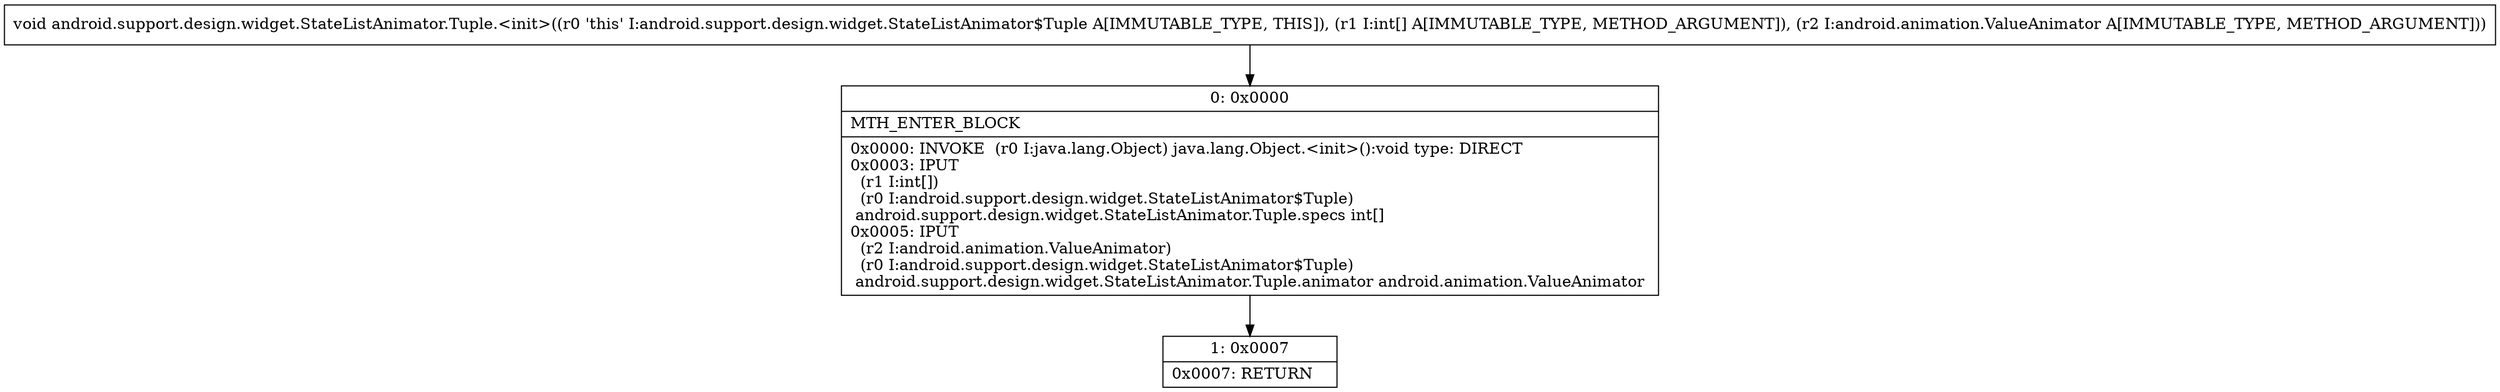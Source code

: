 digraph "CFG forandroid.support.design.widget.StateListAnimator.Tuple.\<init\>([ILandroid\/animation\/ValueAnimator;)V" {
Node_0 [shape=record,label="{0\:\ 0x0000|MTH_ENTER_BLOCK\l|0x0000: INVOKE  (r0 I:java.lang.Object) java.lang.Object.\<init\>():void type: DIRECT \l0x0003: IPUT  \l  (r1 I:int[])\l  (r0 I:android.support.design.widget.StateListAnimator$Tuple)\l android.support.design.widget.StateListAnimator.Tuple.specs int[] \l0x0005: IPUT  \l  (r2 I:android.animation.ValueAnimator)\l  (r0 I:android.support.design.widget.StateListAnimator$Tuple)\l android.support.design.widget.StateListAnimator.Tuple.animator android.animation.ValueAnimator \l}"];
Node_1 [shape=record,label="{1\:\ 0x0007|0x0007: RETURN   \l}"];
MethodNode[shape=record,label="{void android.support.design.widget.StateListAnimator.Tuple.\<init\>((r0 'this' I:android.support.design.widget.StateListAnimator$Tuple A[IMMUTABLE_TYPE, THIS]), (r1 I:int[] A[IMMUTABLE_TYPE, METHOD_ARGUMENT]), (r2 I:android.animation.ValueAnimator A[IMMUTABLE_TYPE, METHOD_ARGUMENT])) }"];
MethodNode -> Node_0;
Node_0 -> Node_1;
}

